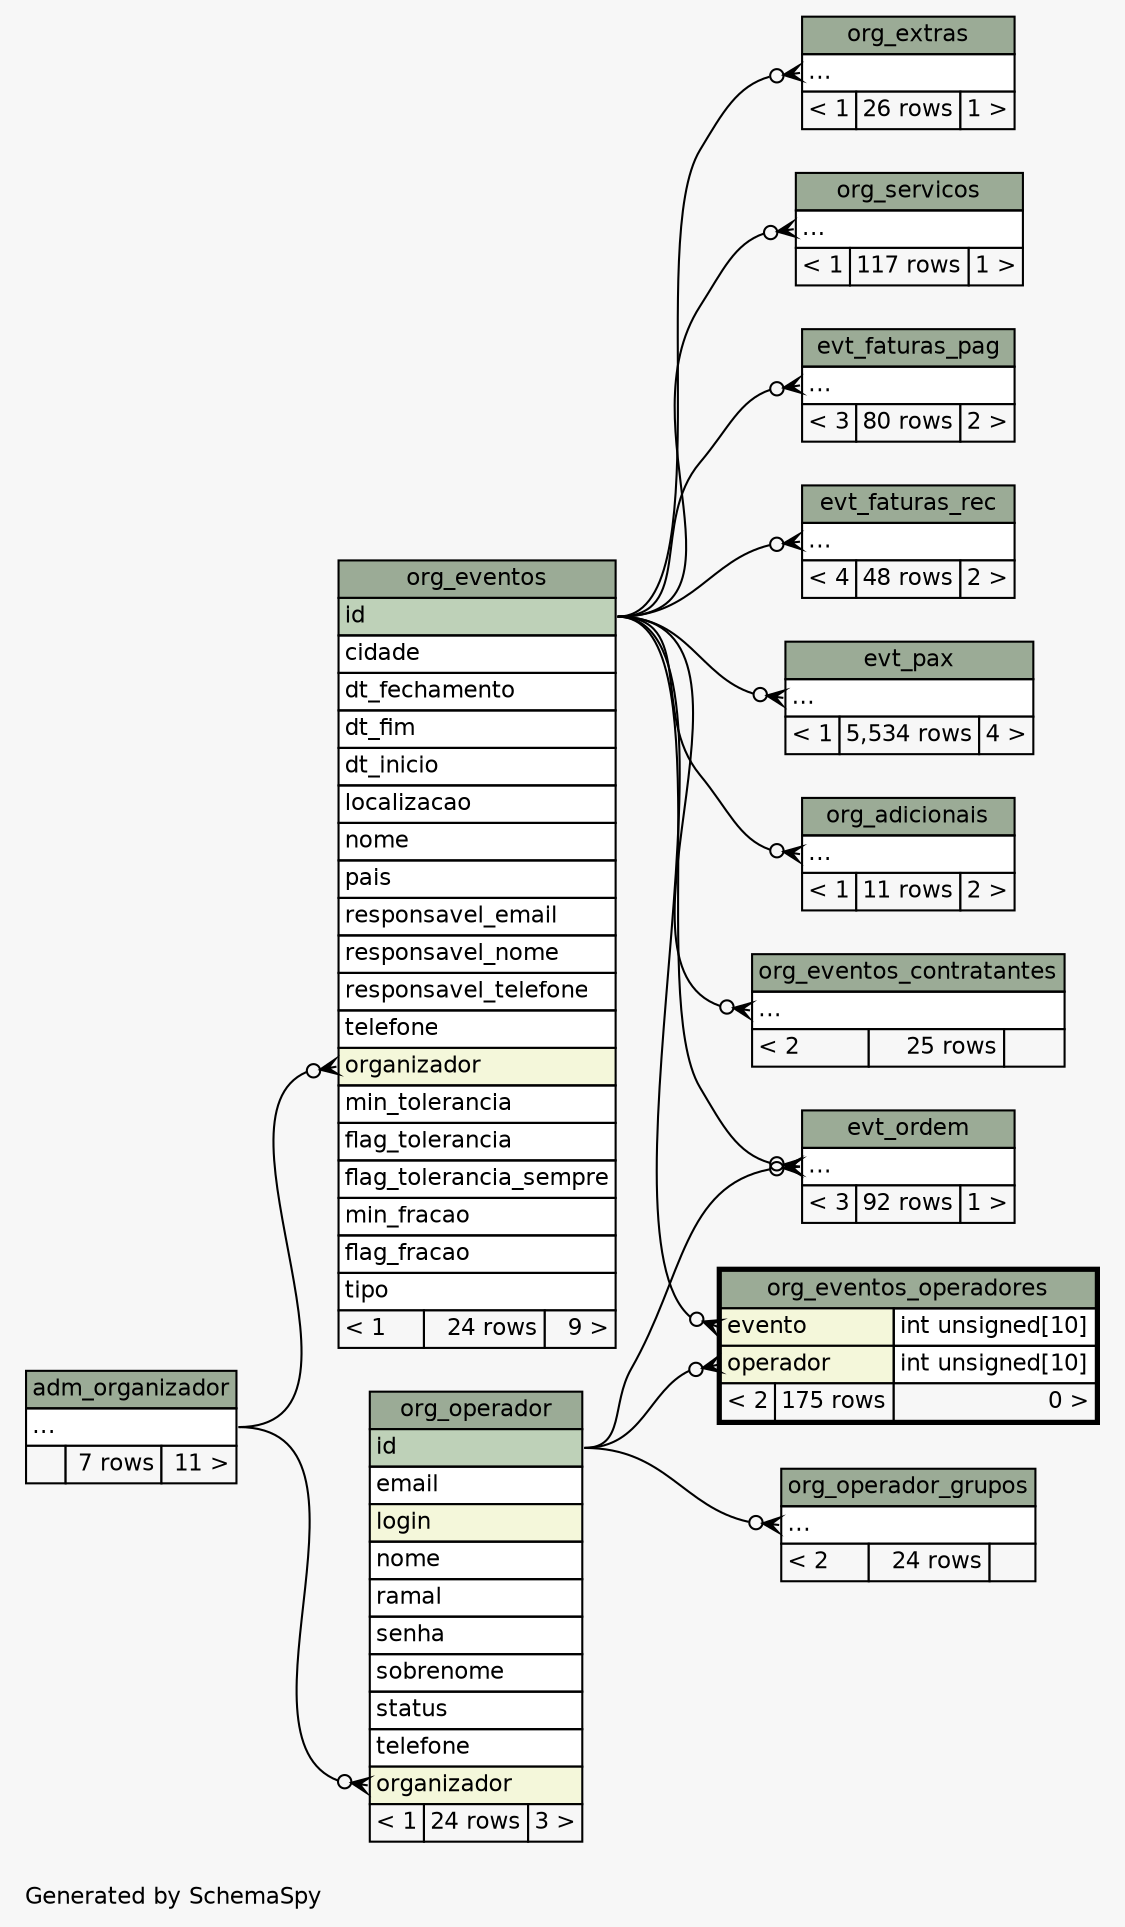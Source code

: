 // dot 2.38.0 on Windows 10 10.0
// SchemaSpy rev 590
digraph "twoDegreesRelationshipsDiagram" {
  graph [
    rankdir="RL"
    bgcolor="#f7f7f7"
    label="\nGenerated by SchemaSpy"
    labeljust="l"
    nodesep="0.18"
    ranksep="0.46"
    fontname="Helvetica"
    fontsize="11"
  ];
  node [
    fontname="Helvetica"
    fontsize="11"
    shape="plaintext"
  ];
  edge [
    arrowsize="0.8"
  ];
  "evt_faturas_pag":"elipses":w -> "org_eventos":"id":e [arrowhead=none dir=back arrowtail=crowodot];
  "evt_faturas_rec":"elipses":w -> "org_eventos":"id":e [arrowhead=none dir=back arrowtail=crowodot];
  "evt_ordem":"elipses":w -> "org_eventos":"id":e [arrowhead=none dir=back arrowtail=crowodot];
  "evt_ordem":"elipses":w -> "org_operador":"id":e [arrowhead=none dir=back arrowtail=crowodot];
  "evt_pax":"elipses":w -> "org_eventos":"id":e [arrowhead=none dir=back arrowtail=crowodot];
  "org_adicionais":"elipses":w -> "org_eventos":"id":e [arrowhead=none dir=back arrowtail=crowodot];
  "org_eventos":"organizador":w -> "adm_organizador":"elipses":e [arrowhead=none dir=back arrowtail=crowodot];
  "org_eventos_contratantes":"elipses":w -> "org_eventos":"id":e [arrowhead=none dir=back arrowtail=crowodot];
  "org_eventos_operadores":"evento":w -> "org_eventos":"id":e [arrowhead=none dir=back arrowtail=crowodot];
  "org_eventos_operadores":"operador":w -> "org_operador":"id":e [arrowhead=none dir=back arrowtail=crowodot];
  "org_extras":"elipses":w -> "org_eventos":"id":e [arrowhead=none dir=back arrowtail=crowodot];
  "org_operador":"organizador":w -> "adm_organizador":"elipses":e [arrowhead=none dir=back arrowtail=crowodot];
  "org_operador_grupos":"elipses":w -> "org_operador":"id":e [arrowhead=none dir=back arrowtail=crowodot];
  "org_servicos":"elipses":w -> "org_eventos":"id":e [arrowhead=none dir=back arrowtail=crowodot];
  "adm_organizador" [
    label=<
    <TABLE BORDER="0" CELLBORDER="1" CELLSPACING="0" BGCOLOR="#ffffff">
      <TR><TD COLSPAN="3" BGCOLOR="#9bab96" ALIGN="CENTER">adm_organizador</TD></TR>
      <TR><TD PORT="elipses" COLSPAN="3" ALIGN="LEFT">...</TD></TR>
      <TR><TD ALIGN="LEFT" BGCOLOR="#f7f7f7">  </TD><TD ALIGN="RIGHT" BGCOLOR="#f7f7f7">7 rows</TD><TD ALIGN="RIGHT" BGCOLOR="#f7f7f7">11 &gt;</TD></TR>
    </TABLE>>
    URL="adm_organizador.html"
    tooltip="adm_organizador"
  ];
  "evt_faturas_pag" [
    label=<
    <TABLE BORDER="0" CELLBORDER="1" CELLSPACING="0" BGCOLOR="#ffffff">
      <TR><TD COLSPAN="3" BGCOLOR="#9bab96" ALIGN="CENTER">evt_faturas_pag</TD></TR>
      <TR><TD PORT="elipses" COLSPAN="3" ALIGN="LEFT">...</TD></TR>
      <TR><TD ALIGN="LEFT" BGCOLOR="#f7f7f7">&lt; 3</TD><TD ALIGN="RIGHT" BGCOLOR="#f7f7f7">80 rows</TD><TD ALIGN="RIGHT" BGCOLOR="#f7f7f7">2 &gt;</TD></TR>
    </TABLE>>
    URL="evt_faturas_pag.html"
    tooltip="evt_faturas_pag"
  ];
  "evt_faturas_rec" [
    label=<
    <TABLE BORDER="0" CELLBORDER="1" CELLSPACING="0" BGCOLOR="#ffffff">
      <TR><TD COLSPAN="3" BGCOLOR="#9bab96" ALIGN="CENTER">evt_faturas_rec</TD></TR>
      <TR><TD PORT="elipses" COLSPAN="3" ALIGN="LEFT">...</TD></TR>
      <TR><TD ALIGN="LEFT" BGCOLOR="#f7f7f7">&lt; 4</TD><TD ALIGN="RIGHT" BGCOLOR="#f7f7f7">48 rows</TD><TD ALIGN="RIGHT" BGCOLOR="#f7f7f7">2 &gt;</TD></TR>
    </TABLE>>
    URL="evt_faturas_rec.html"
    tooltip="evt_faturas_rec"
  ];
  "evt_ordem" [
    label=<
    <TABLE BORDER="0" CELLBORDER="1" CELLSPACING="0" BGCOLOR="#ffffff">
      <TR><TD COLSPAN="3" BGCOLOR="#9bab96" ALIGN="CENTER">evt_ordem</TD></TR>
      <TR><TD PORT="elipses" COLSPAN="3" ALIGN="LEFT">...</TD></TR>
      <TR><TD ALIGN="LEFT" BGCOLOR="#f7f7f7">&lt; 3</TD><TD ALIGN="RIGHT" BGCOLOR="#f7f7f7">92 rows</TD><TD ALIGN="RIGHT" BGCOLOR="#f7f7f7">1 &gt;</TD></TR>
    </TABLE>>
    URL="evt_ordem.html"
    tooltip="evt_ordem"
  ];
  "evt_pax" [
    label=<
    <TABLE BORDER="0" CELLBORDER="1" CELLSPACING="0" BGCOLOR="#ffffff">
      <TR><TD COLSPAN="3" BGCOLOR="#9bab96" ALIGN="CENTER">evt_pax</TD></TR>
      <TR><TD PORT="elipses" COLSPAN="3" ALIGN="LEFT">...</TD></TR>
      <TR><TD ALIGN="LEFT" BGCOLOR="#f7f7f7">&lt; 1</TD><TD ALIGN="RIGHT" BGCOLOR="#f7f7f7">5,534 rows</TD><TD ALIGN="RIGHT" BGCOLOR="#f7f7f7">4 &gt;</TD></TR>
    </TABLE>>
    URL="evt_pax.html"
    tooltip="evt_pax"
  ];
  "org_adicionais" [
    label=<
    <TABLE BORDER="0" CELLBORDER="1" CELLSPACING="0" BGCOLOR="#ffffff">
      <TR><TD COLSPAN="3" BGCOLOR="#9bab96" ALIGN="CENTER">org_adicionais</TD></TR>
      <TR><TD PORT="elipses" COLSPAN="3" ALIGN="LEFT">...</TD></TR>
      <TR><TD ALIGN="LEFT" BGCOLOR="#f7f7f7">&lt; 1</TD><TD ALIGN="RIGHT" BGCOLOR="#f7f7f7">11 rows</TD><TD ALIGN="RIGHT" BGCOLOR="#f7f7f7">2 &gt;</TD></TR>
    </TABLE>>
    URL="org_adicionais.html"
    tooltip="org_adicionais"
  ];
  "org_eventos" [
    label=<
    <TABLE BORDER="0" CELLBORDER="1" CELLSPACING="0" BGCOLOR="#ffffff">
      <TR><TD COLSPAN="3" BGCOLOR="#9bab96" ALIGN="CENTER">org_eventos</TD></TR>
      <TR><TD PORT="id" COLSPAN="3" BGCOLOR="#bed1b8" ALIGN="LEFT">id</TD></TR>
      <TR><TD PORT="cidade" COLSPAN="3" ALIGN="LEFT">cidade</TD></TR>
      <TR><TD PORT="dt_fechamento" COLSPAN="3" ALIGN="LEFT">dt_fechamento</TD></TR>
      <TR><TD PORT="dt_fim" COLSPAN="3" ALIGN="LEFT">dt_fim</TD></TR>
      <TR><TD PORT="dt_inicio" COLSPAN="3" ALIGN="LEFT">dt_inicio</TD></TR>
      <TR><TD PORT="localizacao" COLSPAN="3" ALIGN="LEFT">localizacao</TD></TR>
      <TR><TD PORT="nome" COLSPAN="3" ALIGN="LEFT">nome</TD></TR>
      <TR><TD PORT="pais" COLSPAN="3" ALIGN="LEFT">pais</TD></TR>
      <TR><TD PORT="responsavel_email" COLSPAN="3" ALIGN="LEFT">responsavel_email</TD></TR>
      <TR><TD PORT="responsavel_nome" COLSPAN="3" ALIGN="LEFT">responsavel_nome</TD></TR>
      <TR><TD PORT="responsavel_telefone" COLSPAN="3" ALIGN="LEFT">responsavel_telefone</TD></TR>
      <TR><TD PORT="telefone" COLSPAN="3" ALIGN="LEFT">telefone</TD></TR>
      <TR><TD PORT="organizador" COLSPAN="3" BGCOLOR="#f4f7da" ALIGN="LEFT">organizador</TD></TR>
      <TR><TD PORT="min_tolerancia" COLSPAN="3" ALIGN="LEFT">min_tolerancia</TD></TR>
      <TR><TD PORT="flag_tolerancia" COLSPAN="3" ALIGN="LEFT">flag_tolerancia</TD></TR>
      <TR><TD PORT="flag_tolerancia_sempre" COLSPAN="3" ALIGN="LEFT">flag_tolerancia_sempre</TD></TR>
      <TR><TD PORT="min_fracao" COLSPAN="3" ALIGN="LEFT">min_fracao</TD></TR>
      <TR><TD PORT="flag_fracao" COLSPAN="3" ALIGN="LEFT">flag_fracao</TD></TR>
      <TR><TD PORT="tipo" COLSPAN="3" ALIGN="LEFT">tipo</TD></TR>
      <TR><TD ALIGN="LEFT" BGCOLOR="#f7f7f7">&lt; 1</TD><TD ALIGN="RIGHT" BGCOLOR="#f7f7f7">24 rows</TD><TD ALIGN="RIGHT" BGCOLOR="#f7f7f7">9 &gt;</TD></TR>
    </TABLE>>
    URL="org_eventos.html"
    tooltip="org_eventos"
  ];
  "org_eventos_contratantes" [
    label=<
    <TABLE BORDER="0" CELLBORDER="1" CELLSPACING="0" BGCOLOR="#ffffff">
      <TR><TD COLSPAN="3" BGCOLOR="#9bab96" ALIGN="CENTER">org_eventos_contratantes</TD></TR>
      <TR><TD PORT="elipses" COLSPAN="3" ALIGN="LEFT">...</TD></TR>
      <TR><TD ALIGN="LEFT" BGCOLOR="#f7f7f7">&lt; 2</TD><TD ALIGN="RIGHT" BGCOLOR="#f7f7f7">25 rows</TD><TD ALIGN="RIGHT" BGCOLOR="#f7f7f7">  </TD></TR>
    </TABLE>>
    URL="org_eventos_contratantes.html"
    tooltip="org_eventos_contratantes"
  ];
  "org_eventos_operadores" [
    label=<
    <TABLE BORDER="2" CELLBORDER="1" CELLSPACING="0" BGCOLOR="#ffffff">
      <TR><TD COLSPAN="3" BGCOLOR="#9bab96" ALIGN="CENTER">org_eventos_operadores</TD></TR>
      <TR><TD PORT="evento" COLSPAN="2" BGCOLOR="#f4f7da" ALIGN="LEFT">evento</TD><TD PORT="evento.type" ALIGN="LEFT">int unsigned[10]</TD></TR>
      <TR><TD PORT="operador" COLSPAN="2" BGCOLOR="#f4f7da" ALIGN="LEFT">operador</TD><TD PORT="operador.type" ALIGN="LEFT">int unsigned[10]</TD></TR>
      <TR><TD ALIGN="LEFT" BGCOLOR="#f7f7f7">&lt; 2</TD><TD ALIGN="RIGHT" BGCOLOR="#f7f7f7">175 rows</TD><TD ALIGN="RIGHT" BGCOLOR="#f7f7f7">0 &gt;</TD></TR>
    </TABLE>>
    URL="org_eventos_operadores.html"
    tooltip="org_eventos_operadores"
  ];
  "org_extras" [
    label=<
    <TABLE BORDER="0" CELLBORDER="1" CELLSPACING="0" BGCOLOR="#ffffff">
      <TR><TD COLSPAN="3" BGCOLOR="#9bab96" ALIGN="CENTER">org_extras</TD></TR>
      <TR><TD PORT="elipses" COLSPAN="3" ALIGN="LEFT">...</TD></TR>
      <TR><TD ALIGN="LEFT" BGCOLOR="#f7f7f7">&lt; 1</TD><TD ALIGN="RIGHT" BGCOLOR="#f7f7f7">26 rows</TD><TD ALIGN="RIGHT" BGCOLOR="#f7f7f7">1 &gt;</TD></TR>
    </TABLE>>
    URL="org_extras.html"
    tooltip="org_extras"
  ];
  "org_operador" [
    label=<
    <TABLE BORDER="0" CELLBORDER="1" CELLSPACING="0" BGCOLOR="#ffffff">
      <TR><TD COLSPAN="3" BGCOLOR="#9bab96" ALIGN="CENTER">org_operador</TD></TR>
      <TR><TD PORT="id" COLSPAN="3" BGCOLOR="#bed1b8" ALIGN="LEFT">id</TD></TR>
      <TR><TD PORT="email" COLSPAN="3" ALIGN="LEFT">email</TD></TR>
      <TR><TD PORT="login" COLSPAN="3" BGCOLOR="#f4f7da" ALIGN="LEFT">login</TD></TR>
      <TR><TD PORT="nome" COLSPAN="3" ALIGN="LEFT">nome</TD></TR>
      <TR><TD PORT="ramal" COLSPAN="3" ALIGN="LEFT">ramal</TD></TR>
      <TR><TD PORT="senha" COLSPAN="3" ALIGN="LEFT">senha</TD></TR>
      <TR><TD PORT="sobrenome" COLSPAN="3" ALIGN="LEFT">sobrenome</TD></TR>
      <TR><TD PORT="status" COLSPAN="3" ALIGN="LEFT">status</TD></TR>
      <TR><TD PORT="telefone" COLSPAN="3" ALIGN="LEFT">telefone</TD></TR>
      <TR><TD PORT="organizador" COLSPAN="3" BGCOLOR="#f4f7da" ALIGN="LEFT">organizador</TD></TR>
      <TR><TD ALIGN="LEFT" BGCOLOR="#f7f7f7">&lt; 1</TD><TD ALIGN="RIGHT" BGCOLOR="#f7f7f7">24 rows</TD><TD ALIGN="RIGHT" BGCOLOR="#f7f7f7">3 &gt;</TD></TR>
    </TABLE>>
    URL="org_operador.html"
    tooltip="org_operador"
  ];
  "org_operador_grupos" [
    label=<
    <TABLE BORDER="0" CELLBORDER="1" CELLSPACING="0" BGCOLOR="#ffffff">
      <TR><TD COLSPAN="3" BGCOLOR="#9bab96" ALIGN="CENTER">org_operador_grupos</TD></TR>
      <TR><TD PORT="elipses" COLSPAN="3" ALIGN="LEFT">...</TD></TR>
      <TR><TD ALIGN="LEFT" BGCOLOR="#f7f7f7">&lt; 2</TD><TD ALIGN="RIGHT" BGCOLOR="#f7f7f7">24 rows</TD><TD ALIGN="RIGHT" BGCOLOR="#f7f7f7">  </TD></TR>
    </TABLE>>
    URL="org_operador_grupos.html"
    tooltip="org_operador_grupos"
  ];
  "org_servicos" [
    label=<
    <TABLE BORDER="0" CELLBORDER="1" CELLSPACING="0" BGCOLOR="#ffffff">
      <TR><TD COLSPAN="3" BGCOLOR="#9bab96" ALIGN="CENTER">org_servicos</TD></TR>
      <TR><TD PORT="elipses" COLSPAN="3" ALIGN="LEFT">...</TD></TR>
      <TR><TD ALIGN="LEFT" BGCOLOR="#f7f7f7">&lt; 1</TD><TD ALIGN="RIGHT" BGCOLOR="#f7f7f7">117 rows</TD><TD ALIGN="RIGHT" BGCOLOR="#f7f7f7">1 &gt;</TD></TR>
    </TABLE>>
    URL="org_servicos.html"
    tooltip="org_servicos"
  ];
}
